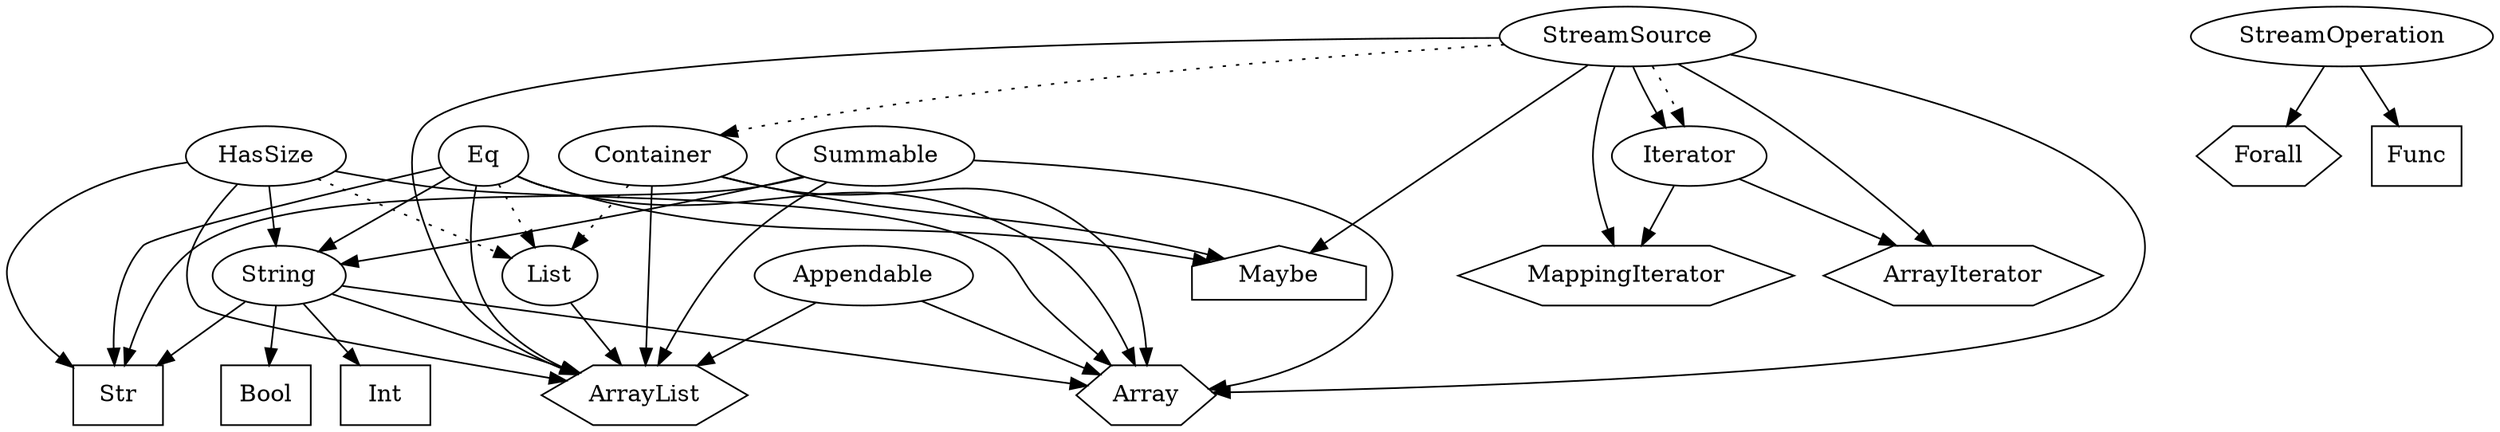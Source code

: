 digraph G {
    // Models
    String [shape="oval"]
    HasSize [shape="oval"]
    Container [shape="oval", group="collections"]
    List [shape="oval", group="collections"]
    Summable [shape="oval", group="collections"]
    Appendable [shape="oval", group="collections"]
    
    StreamSource [shape="oval", group="pipes"]
    Iterator [shape="oval", group="iterators"]
    
    // Structs
    ArrayList [shape="hexagon", group="collections"]
    Array [shape="hexagon", group="collections"]
    ArrayIterator [shape="hexagon", group="iterators"]
    MappingIterator [shape="hexagon", group="iterators"]
    Forall [shape="hexagon", group="iterators"]
    
    // Enums
    Maybe [shape="house", group="collections"]
    
    // Primitive types
    Str [shape="box", group="primitives"]
    Int [shape="box", group="primitives"]
    Bool [shape="box", group="primitives"]
    //Char [shape="box", group="primitives"]
    Func [shape="box", group="primitives"]
    
    String -> Int
    String -> Bool
    String -> Str
    String -> Array
    String -> ArrayList
    
    HasSize -> Str
    HasSize -> String
    HasSize -> Array
    HasSize -> ArrayList
    
    Eq -> Str
    Eq -> String
    Eq -> Array
    Eq -> ArrayList
    Eq -> Maybe
    
    StreamSource -> Container [style=dotted]
    Container -> Array
    Container -> ArrayList
    Container -> Maybe
    
    List -> ArrayList
    HasSize -> List [style=dotted]
    Container -> List [style=dotted]
    Eq -> List [style=dotted]
    
    StreamSource -> Maybe
    StreamSource -> Array
    StreamSource -> ArrayList
    StreamSource -> Iterator
    StreamSource -> ArrayIterator
    StreamSource -> MappingIterator
    
    StreamOperation -> Func
    StreamOperation -> Forall
    
    Summable -> Str
    Summable -> String
    Summable -> Array
    Summable -> ArrayList
    
    Appendable -> Array
    Appendable -> ArrayList
    
    StreamSource -> Iterator [style=dotted]
    Iterator -> ArrayIterator
    Iterator -> MappingIterator
}
